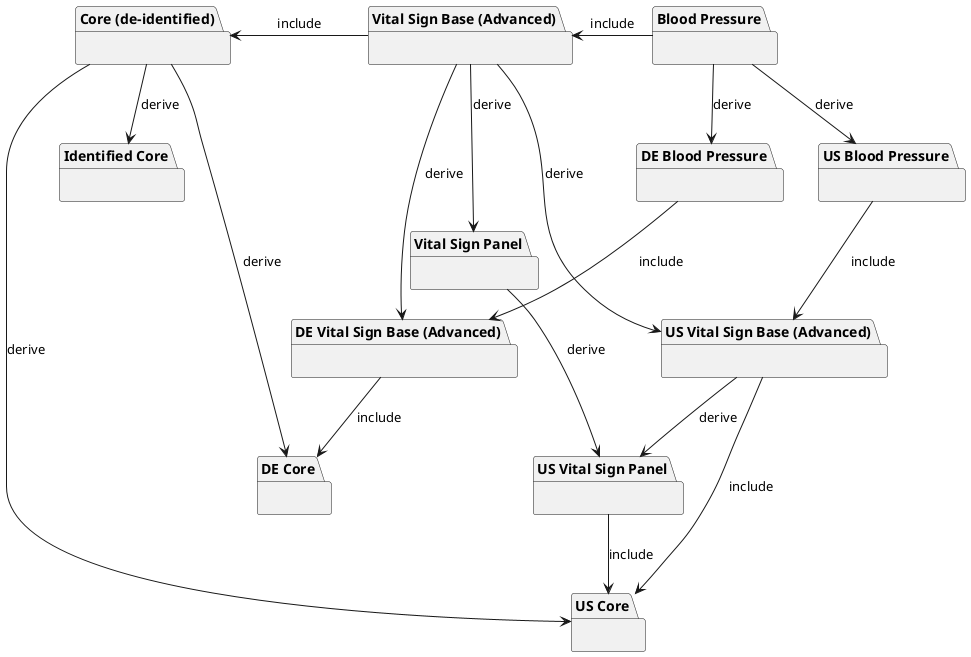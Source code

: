 @startuml

package "Core (de-identified)" as pkg0 {
}

package "Identified Core" as pkg0a {

}

pkg0 --> pkg0a : derive

package "US Core" as pkg0us {
}

package "DE Core" as pkg0de {
}

package "Vital Sign Base (Advanced)" as pkg1 {
}

package "Vital Sign Panel" as pkg1a {

}

pkg1 --> pkg1a : derive

package "Blood Pressure" as pkg2 {
}

package "US Vital Sign Base (Advanced)" as pkg1us {
}

package "US Vital Sign Panel" as pkg1usA {

}

pkg1us --> pkg1usA : derive
pkg1a --> pkg1usA : derive

package "US Blood Pressure" as pkg2us {
}

package "DE Vital Sign Base (Advanced)" as pkg1de {
}

package "DE Blood Pressure" as pkg2de {
}

pkg0 --> pkg0us : derive
pkg0 --> pkg0de : derive

pkg1 --> pkg1us : derive
pkg1 --> pkg1de : derive

pkg2 --> pkg2us : derive
pkg2 --> pkg2de : derive

pkg1 -left-> pkg0 : include
pkg2 -left-> pkg1 : include

pkg1us --> pkg0us : include
pkg1de --> pkg0de : include

pkg2us --> pkg1us : include
pkg2de --> pkg1de : include

pkg1usA --> pkg0us : include


@enduml